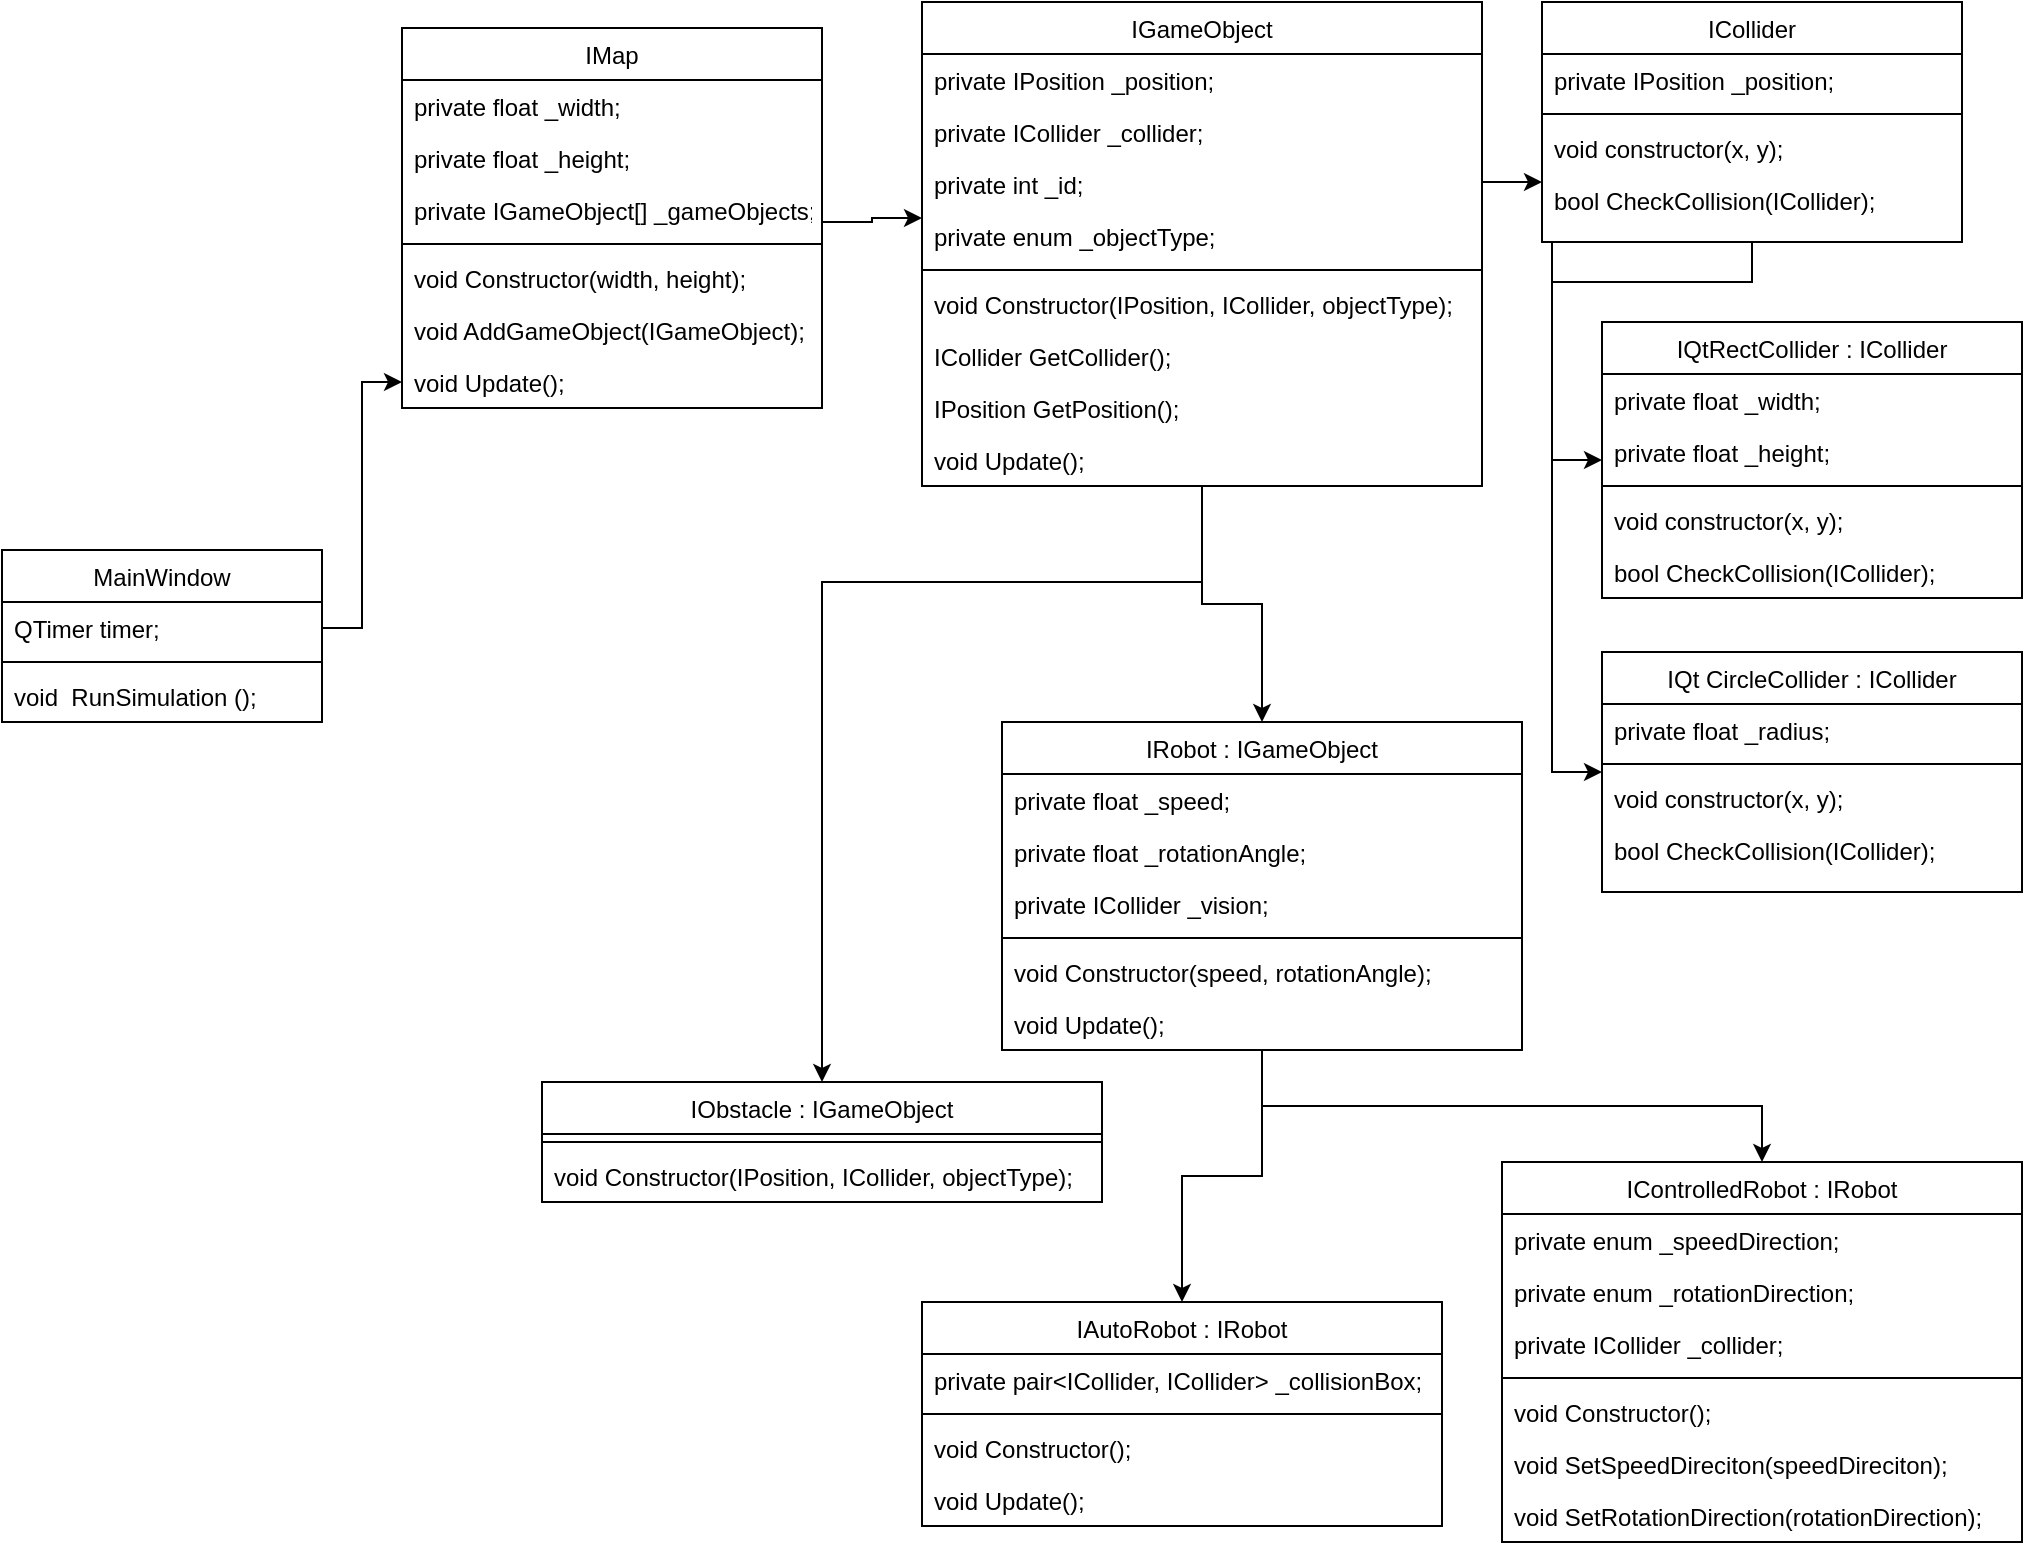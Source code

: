 <mxfile version="24.0.4" type="device">
  <diagram name="Page-1" id="LYRAevS-Rk98m6viApjT">
    <mxGraphModel dx="1302" dy="871" grid="1" gridSize="10" guides="1" tooltips="1" connect="1" arrows="1" fold="1" page="1" pageScale="1" pageWidth="1100" pageHeight="850" math="0" shadow="0">
      <root>
        <mxCell id="0" />
        <mxCell id="1" parent="0" />
        <mxCell id="ismTHr-l7mwKdAu1Qvlk-1" value="IMap" style="swimlane;fontStyle=0;align=center;verticalAlign=top;childLayout=stackLayout;horizontal=1;startSize=26;horizontalStack=0;resizeParent=1;resizeLast=0;collapsible=1;marginBottom=0;rounded=0;shadow=0;strokeWidth=1;" vertex="1" parent="1">
          <mxGeometry x="250" y="53" width="210" height="190" as="geometry">
            <mxRectangle x="550" y="140" width="160" height="26" as="alternateBounds" />
          </mxGeometry>
        </mxCell>
        <mxCell id="ismTHr-l7mwKdAu1Qvlk-2" value="private float _width;" style="text;align=left;verticalAlign=top;spacingLeft=4;spacingRight=4;overflow=hidden;rotatable=0;points=[[0,0.5],[1,0.5]];portConstraint=eastwest;rounded=0;shadow=0;html=0;" vertex="1" parent="ismTHr-l7mwKdAu1Qvlk-1">
          <mxGeometry y="26" width="210" height="26" as="geometry" />
        </mxCell>
        <mxCell id="ismTHr-l7mwKdAu1Qvlk-3" value="private float _height;" style="text;align=left;verticalAlign=top;spacingLeft=4;spacingRight=4;overflow=hidden;rotatable=0;points=[[0,0.5],[1,0.5]];portConstraint=eastwest;rounded=0;shadow=0;html=0;" vertex="1" parent="ismTHr-l7mwKdAu1Qvlk-1">
          <mxGeometry y="52" width="210" height="26" as="geometry" />
        </mxCell>
        <mxCell id="ismTHr-l7mwKdAu1Qvlk-4" value="private IGameObject[] _gameObjects;" style="text;align=left;verticalAlign=top;spacingLeft=4;spacingRight=4;overflow=hidden;rotatable=0;points=[[0,0.5],[1,0.5]];portConstraint=eastwest;" vertex="1" parent="ismTHr-l7mwKdAu1Qvlk-1">
          <mxGeometry y="78" width="210" height="26" as="geometry" />
        </mxCell>
        <mxCell id="ismTHr-l7mwKdAu1Qvlk-5" value="" style="line;html=1;strokeWidth=1;align=left;verticalAlign=middle;spacingTop=-1;spacingLeft=3;spacingRight=3;rotatable=0;labelPosition=right;points=[];portConstraint=eastwest;" vertex="1" parent="ismTHr-l7mwKdAu1Qvlk-1">
          <mxGeometry y="104" width="210" height="8" as="geometry" />
        </mxCell>
        <mxCell id="ismTHr-l7mwKdAu1Qvlk-6" value="void Constructor(width, height);" style="text;align=left;verticalAlign=top;spacingLeft=4;spacingRight=4;overflow=hidden;rotatable=0;points=[[0,0.5],[1,0.5]];portConstraint=eastwest;" vertex="1" parent="ismTHr-l7mwKdAu1Qvlk-1">
          <mxGeometry y="112" width="210" height="26" as="geometry" />
        </mxCell>
        <mxCell id="ismTHr-l7mwKdAu1Qvlk-7" value="void AddGameObject(IGameObject);" style="text;align=left;verticalAlign=top;spacingLeft=4;spacingRight=4;overflow=hidden;rotatable=0;points=[[0,0.5],[1,0.5]];portConstraint=eastwest;" vertex="1" parent="ismTHr-l7mwKdAu1Qvlk-1">
          <mxGeometry y="138" width="210" height="26" as="geometry" />
        </mxCell>
        <mxCell id="ismTHr-l7mwKdAu1Qvlk-8" value="void Update();" style="text;align=left;verticalAlign=top;spacingLeft=4;spacingRight=4;overflow=hidden;rotatable=0;points=[[0,0.5],[1,0.5]];portConstraint=eastwest;" vertex="1" parent="ismTHr-l7mwKdAu1Qvlk-1">
          <mxGeometry y="164" width="210" height="26" as="geometry" />
        </mxCell>
        <mxCell id="ismTHr-l7mwKdAu1Qvlk-24" style="edgeStyle=orthogonalEdgeStyle;rounded=0;orthogonalLoop=1;jettySize=auto;html=1;exitX=0.5;exitY=1;exitDx=0;exitDy=0;entryX=0.5;entryY=0;entryDx=0;entryDy=0;" edge="1" parent="1" source="ismTHr-l7mwKdAu1Qvlk-9" target="ismTHr-l7mwKdAu1Qvlk-76">
          <mxGeometry relative="1" as="geometry">
            <mxPoint x="390.0" y="390" as="targetPoint" />
            <Array as="points">
              <mxPoint x="650" y="330" />
              <mxPoint x="460" y="330" />
            </Array>
          </mxGeometry>
        </mxCell>
        <mxCell id="ismTHr-l7mwKdAu1Qvlk-31" style="edgeStyle=orthogonalEdgeStyle;rounded=0;orthogonalLoop=1;jettySize=auto;html=1;exitX=0.5;exitY=1;exitDx=0;exitDy=0;" edge="1" parent="1" source="ismTHr-l7mwKdAu1Qvlk-9" target="ismTHr-l7mwKdAu1Qvlk-25">
          <mxGeometry relative="1" as="geometry" />
        </mxCell>
        <mxCell id="ismTHr-l7mwKdAu1Qvlk-9" value="IGameObject" style="swimlane;fontStyle=0;align=center;verticalAlign=top;childLayout=stackLayout;horizontal=1;startSize=26;horizontalStack=0;resizeParent=1;resizeLast=0;collapsible=1;marginBottom=0;rounded=0;shadow=0;strokeWidth=1;" vertex="1" parent="1">
          <mxGeometry x="510" y="40" width="280" height="242" as="geometry">
            <mxRectangle x="550" y="140" width="160" height="26" as="alternateBounds" />
          </mxGeometry>
        </mxCell>
        <mxCell id="ismTHr-l7mwKdAu1Qvlk-10" value="private IPosition _position;" style="text;align=left;verticalAlign=top;spacingLeft=4;spacingRight=4;overflow=hidden;rotatable=0;points=[[0,0.5],[1,0.5]];portConstraint=eastwest;rounded=0;shadow=0;html=0;" vertex="1" parent="ismTHr-l7mwKdAu1Qvlk-9">
          <mxGeometry y="26" width="280" height="26" as="geometry" />
        </mxCell>
        <mxCell id="ismTHr-l7mwKdAu1Qvlk-11" value="private ICollider _collider;" style="text;align=left;verticalAlign=top;spacingLeft=4;spacingRight=4;overflow=hidden;rotatable=0;points=[[0,0.5],[1,0.5]];portConstraint=eastwest;rounded=0;shadow=0;html=0;" vertex="1" parent="ismTHr-l7mwKdAu1Qvlk-9">
          <mxGeometry y="52" width="280" height="26" as="geometry" />
        </mxCell>
        <mxCell id="ismTHr-l7mwKdAu1Qvlk-90" value="private int _id;" style="text;align=left;verticalAlign=top;spacingLeft=4;spacingRight=4;overflow=hidden;rotatable=0;points=[[0,0.5],[1,0.5]];portConstraint=eastwest;rounded=0;shadow=0;html=0;" vertex="1" parent="ismTHr-l7mwKdAu1Qvlk-9">
          <mxGeometry y="78" width="280" height="26" as="geometry" />
        </mxCell>
        <mxCell id="ismTHr-l7mwKdAu1Qvlk-12" value="private enum _objectType;" style="text;align=left;verticalAlign=top;spacingLeft=4;spacingRight=4;overflow=hidden;rotatable=0;points=[[0,0.5],[1,0.5]];portConstraint=eastwest;rounded=0;shadow=0;html=0;" vertex="1" parent="ismTHr-l7mwKdAu1Qvlk-9">
          <mxGeometry y="104" width="280" height="26" as="geometry" />
        </mxCell>
        <mxCell id="ismTHr-l7mwKdAu1Qvlk-13" value="" style="line;html=1;strokeWidth=1;align=left;verticalAlign=middle;spacingTop=-1;spacingLeft=3;spacingRight=3;rotatable=0;labelPosition=right;points=[];portConstraint=eastwest;" vertex="1" parent="ismTHr-l7mwKdAu1Qvlk-9">
          <mxGeometry y="130" width="280" height="8" as="geometry" />
        </mxCell>
        <mxCell id="ismTHr-l7mwKdAu1Qvlk-14" value="void Constructor(IPosition, ICollider, objectType);" style="text;align=left;verticalAlign=top;spacingLeft=4;spacingRight=4;overflow=hidden;rotatable=0;points=[[0,0.5],[1,0.5]];portConstraint=eastwest;" vertex="1" parent="ismTHr-l7mwKdAu1Qvlk-9">
          <mxGeometry y="138" width="280" height="26" as="geometry" />
        </mxCell>
        <mxCell id="ismTHr-l7mwKdAu1Qvlk-15" value="ICollider GetCollider();" style="text;align=left;verticalAlign=top;spacingLeft=4;spacingRight=4;overflow=hidden;rotatable=0;points=[[0,0.5],[1,0.5]];portConstraint=eastwest;" vertex="1" parent="ismTHr-l7mwKdAu1Qvlk-9">
          <mxGeometry y="164" width="280" height="26" as="geometry" />
        </mxCell>
        <mxCell id="ismTHr-l7mwKdAu1Qvlk-16" value="IPosition GetPosition();" style="text;align=left;verticalAlign=top;spacingLeft=4;spacingRight=4;overflow=hidden;rotatable=0;points=[[0,0.5],[1,0.5]];portConstraint=eastwest;" vertex="1" parent="ismTHr-l7mwKdAu1Qvlk-9">
          <mxGeometry y="190" width="280" height="26" as="geometry" />
        </mxCell>
        <mxCell id="ismTHr-l7mwKdAu1Qvlk-17" value="void Update();" style="text;align=left;verticalAlign=top;spacingLeft=4;spacingRight=4;overflow=hidden;rotatable=0;points=[[0,0.5],[1,0.5]];portConstraint=eastwest;" vertex="1" parent="ismTHr-l7mwKdAu1Qvlk-9">
          <mxGeometry y="216" width="280" height="26" as="geometry" />
        </mxCell>
        <mxCell id="ismTHr-l7mwKdAu1Qvlk-18" style="edgeStyle=orthogonalEdgeStyle;rounded=0;orthogonalLoop=1;jettySize=auto;html=1;exitX=1;exitY=0.5;exitDx=0;exitDy=0;" edge="1" parent="1" source="ismTHr-l7mwKdAu1Qvlk-4" target="ismTHr-l7mwKdAu1Qvlk-9">
          <mxGeometry relative="1" as="geometry">
            <Array as="points">
              <mxPoint x="460" y="150" />
              <mxPoint x="485" y="150" />
              <mxPoint x="485" y="148" />
            </Array>
          </mxGeometry>
        </mxCell>
        <mxCell id="ismTHr-l7mwKdAu1Qvlk-37" style="edgeStyle=orthogonalEdgeStyle;rounded=0;orthogonalLoop=1;jettySize=auto;html=1;exitX=0.5;exitY=1;exitDx=0;exitDy=0;" edge="1" parent="1" source="ismTHr-l7mwKdAu1Qvlk-25" target="ismTHr-l7mwKdAu1Qvlk-32">
          <mxGeometry relative="1" as="geometry" />
        </mxCell>
        <mxCell id="ismTHr-l7mwKdAu1Qvlk-46" style="edgeStyle=orthogonalEdgeStyle;rounded=0;orthogonalLoop=1;jettySize=auto;html=1;exitX=0.5;exitY=1;exitDx=0;exitDy=0;" edge="1" parent="1" source="ismTHr-l7mwKdAu1Qvlk-25" target="ismTHr-l7mwKdAu1Qvlk-38">
          <mxGeometry relative="1" as="geometry" />
        </mxCell>
        <mxCell id="ismTHr-l7mwKdAu1Qvlk-25" value="IRobot : IGameObject" style="swimlane;fontStyle=0;align=center;verticalAlign=top;childLayout=stackLayout;horizontal=1;startSize=26;horizontalStack=0;resizeParent=1;resizeLast=0;collapsible=1;marginBottom=0;rounded=0;shadow=0;strokeWidth=1;" vertex="1" parent="1">
          <mxGeometry x="550" y="400" width="260" height="164" as="geometry">
            <mxRectangle x="550" y="140" width="160" height="26" as="alternateBounds" />
          </mxGeometry>
        </mxCell>
        <mxCell id="ismTHr-l7mwKdAu1Qvlk-26" value="private float _speed;" style="text;align=left;verticalAlign=top;spacingLeft=4;spacingRight=4;overflow=hidden;rotatable=0;points=[[0,0.5],[1,0.5]];portConstraint=eastwest;" vertex="1" parent="ismTHr-l7mwKdAu1Qvlk-25">
          <mxGeometry y="26" width="260" height="26" as="geometry" />
        </mxCell>
        <mxCell id="ismTHr-l7mwKdAu1Qvlk-27" value="private float _rotationAngle;" style="text;align=left;verticalAlign=top;spacingLeft=4;spacingRight=4;overflow=hidden;rotatable=0;points=[[0,0.5],[1,0.5]];portConstraint=eastwest;" vertex="1" parent="ismTHr-l7mwKdAu1Qvlk-25">
          <mxGeometry y="52" width="260" height="26" as="geometry" />
        </mxCell>
        <mxCell id="ismTHr-l7mwKdAu1Qvlk-91" value="private ICollider _vision;" style="text;align=left;verticalAlign=top;spacingLeft=4;spacingRight=4;overflow=hidden;rotatable=0;points=[[0,0.5],[1,0.5]];portConstraint=eastwest;rounded=0;shadow=0;html=0;" vertex="1" parent="ismTHr-l7mwKdAu1Qvlk-25">
          <mxGeometry y="78" width="260" height="26" as="geometry" />
        </mxCell>
        <mxCell id="ismTHr-l7mwKdAu1Qvlk-28" value="" style="line;html=1;strokeWidth=1;align=left;verticalAlign=middle;spacingTop=-1;spacingLeft=3;spacingRight=3;rotatable=0;labelPosition=right;points=[];portConstraint=eastwest;" vertex="1" parent="ismTHr-l7mwKdAu1Qvlk-25">
          <mxGeometry y="104" width="260" height="8" as="geometry" />
        </mxCell>
        <mxCell id="ismTHr-l7mwKdAu1Qvlk-29" value="void Constructor(speed, rotationAngle);" style="text;align=left;verticalAlign=top;spacingLeft=4;spacingRight=4;overflow=hidden;rotatable=0;points=[[0,0.5],[1,0.5]];portConstraint=eastwest;" vertex="1" parent="ismTHr-l7mwKdAu1Qvlk-25">
          <mxGeometry y="112" width="260" height="26" as="geometry" />
        </mxCell>
        <mxCell id="ismTHr-l7mwKdAu1Qvlk-30" value="void Update();" style="text;align=left;verticalAlign=top;spacingLeft=4;spacingRight=4;overflow=hidden;rotatable=0;points=[[0,0.5],[1,0.5]];portConstraint=eastwest;" vertex="1" parent="ismTHr-l7mwKdAu1Qvlk-25">
          <mxGeometry y="138" width="260" height="26" as="geometry" />
        </mxCell>
        <mxCell id="ismTHr-l7mwKdAu1Qvlk-32" value="IAutoRobot : IRobot" style="swimlane;fontStyle=0;align=center;verticalAlign=top;childLayout=stackLayout;horizontal=1;startSize=26;horizontalStack=0;resizeParent=1;resizeLast=0;collapsible=1;marginBottom=0;rounded=0;shadow=0;strokeWidth=1;" vertex="1" parent="1">
          <mxGeometry x="510" y="690" width="260" height="112" as="geometry">
            <mxRectangle x="550" y="140" width="160" height="26" as="alternateBounds" />
          </mxGeometry>
        </mxCell>
        <mxCell id="ismTHr-l7mwKdAu1Qvlk-33" value="private pair&lt;ICollider, ICollider&gt; _collisionBox;" style="text;align=left;verticalAlign=top;spacingLeft=4;spacingRight=4;overflow=hidden;rotatable=0;points=[[0,0.5],[1,0.5]];portConstraint=eastwest;rounded=0;shadow=0;html=0;" vertex="1" parent="ismTHr-l7mwKdAu1Qvlk-32">
          <mxGeometry y="26" width="260" height="26" as="geometry" />
        </mxCell>
        <mxCell id="ismTHr-l7mwKdAu1Qvlk-34" value="" style="line;html=1;strokeWidth=1;align=left;verticalAlign=middle;spacingTop=-1;spacingLeft=3;spacingRight=3;rotatable=0;labelPosition=right;points=[];portConstraint=eastwest;" vertex="1" parent="ismTHr-l7mwKdAu1Qvlk-32">
          <mxGeometry y="52" width="260" height="8" as="geometry" />
        </mxCell>
        <mxCell id="ismTHr-l7mwKdAu1Qvlk-35" value="void Constructor();" style="text;align=left;verticalAlign=top;spacingLeft=4;spacingRight=4;overflow=hidden;rotatable=0;points=[[0,0.5],[1,0.5]];portConstraint=eastwest;" vertex="1" parent="ismTHr-l7mwKdAu1Qvlk-32">
          <mxGeometry y="60" width="260" height="26" as="geometry" />
        </mxCell>
        <mxCell id="ismTHr-l7mwKdAu1Qvlk-36" value="void Update();" style="text;align=left;verticalAlign=top;spacingLeft=4;spacingRight=4;overflow=hidden;rotatable=0;points=[[0,0.5],[1,0.5]];portConstraint=eastwest;" vertex="1" parent="ismTHr-l7mwKdAu1Qvlk-32">
          <mxGeometry y="86" width="260" height="26" as="geometry" />
        </mxCell>
        <mxCell id="ismTHr-l7mwKdAu1Qvlk-38" value="IControlledRobot : IRobot" style="swimlane;fontStyle=0;align=center;verticalAlign=top;childLayout=stackLayout;horizontal=1;startSize=26;horizontalStack=0;resizeParent=1;resizeLast=0;collapsible=1;marginBottom=0;rounded=0;shadow=0;strokeWidth=1;" vertex="1" parent="1">
          <mxGeometry x="800" y="620" width="260" height="190" as="geometry">
            <mxRectangle x="550" y="140" width="160" height="26" as="alternateBounds" />
          </mxGeometry>
        </mxCell>
        <mxCell id="ismTHr-l7mwKdAu1Qvlk-39" value="private enum _speedDirection;" style="text;align=left;verticalAlign=top;spacingLeft=4;spacingRight=4;overflow=hidden;rotatable=0;points=[[0,0.5],[1,0.5]];portConstraint=eastwest;rounded=0;shadow=0;html=0;" vertex="1" parent="ismTHr-l7mwKdAu1Qvlk-38">
          <mxGeometry y="26" width="260" height="26" as="geometry" />
        </mxCell>
        <mxCell id="ismTHr-l7mwKdAu1Qvlk-40" value="private enum _rotationDirection;" style="text;align=left;verticalAlign=top;spacingLeft=4;spacingRight=4;overflow=hidden;rotatable=0;points=[[0,0.5],[1,0.5]];portConstraint=eastwest;rounded=0;shadow=0;html=0;" vertex="1" parent="ismTHr-l7mwKdAu1Qvlk-38">
          <mxGeometry y="52" width="260" height="26" as="geometry" />
        </mxCell>
        <mxCell id="ismTHr-l7mwKdAu1Qvlk-41" value="private ICollider _collider;" style="text;align=left;verticalAlign=top;spacingLeft=4;spacingRight=4;overflow=hidden;rotatable=0;points=[[0,0.5],[1,0.5]];portConstraint=eastwest;rounded=0;shadow=0;html=0;" vertex="1" parent="ismTHr-l7mwKdAu1Qvlk-38">
          <mxGeometry y="78" width="260" height="26" as="geometry" />
        </mxCell>
        <mxCell id="ismTHr-l7mwKdAu1Qvlk-42" value="" style="line;html=1;strokeWidth=1;align=left;verticalAlign=middle;spacingTop=-1;spacingLeft=3;spacingRight=3;rotatable=0;labelPosition=right;points=[];portConstraint=eastwest;" vertex="1" parent="ismTHr-l7mwKdAu1Qvlk-38">
          <mxGeometry y="104" width="260" height="8" as="geometry" />
        </mxCell>
        <mxCell id="ismTHr-l7mwKdAu1Qvlk-43" value="void Constructor();" style="text;align=left;verticalAlign=top;spacingLeft=4;spacingRight=4;overflow=hidden;rotatable=0;points=[[0,0.5],[1,0.5]];portConstraint=eastwest;" vertex="1" parent="ismTHr-l7mwKdAu1Qvlk-38">
          <mxGeometry y="112" width="260" height="26" as="geometry" />
        </mxCell>
        <mxCell id="ismTHr-l7mwKdAu1Qvlk-44" value="void SetSpeedDireciton(speedDireciton);" style="text;align=left;verticalAlign=top;spacingLeft=4;spacingRight=4;overflow=hidden;rotatable=0;points=[[0,0.5],[1,0.5]];portConstraint=eastwest;" vertex="1" parent="ismTHr-l7mwKdAu1Qvlk-38">
          <mxGeometry y="138" width="260" height="26" as="geometry" />
        </mxCell>
        <mxCell id="ismTHr-l7mwKdAu1Qvlk-45" value="void SetRotationDirection(rotationDirection);" style="text;align=left;verticalAlign=top;spacingLeft=4;spacingRight=4;overflow=hidden;rotatable=0;points=[[0,0.5],[1,0.5]];portConstraint=eastwest;" vertex="1" parent="ismTHr-l7mwKdAu1Qvlk-38">
          <mxGeometry y="164" width="260" height="26" as="geometry" />
        </mxCell>
        <mxCell id="ismTHr-l7mwKdAu1Qvlk-57" style="edgeStyle=orthogonalEdgeStyle;rounded=0;orthogonalLoop=1;jettySize=auto;html=1;exitX=1;exitY=0.5;exitDx=0;exitDy=0;" edge="1" parent="1" source="ismTHr-l7mwKdAu1Qvlk-15" target="ismTHr-l7mwKdAu1Qvlk-58">
          <mxGeometry relative="1" as="geometry">
            <mxPoint x="720.0" y="144" as="targetPoint" />
            <Array as="points">
              <mxPoint x="790" y="130" />
            </Array>
          </mxGeometry>
        </mxCell>
        <mxCell id="ismTHr-l7mwKdAu1Qvlk-74" style="edgeStyle=orthogonalEdgeStyle;rounded=0;orthogonalLoop=1;jettySize=auto;html=1;exitX=0.5;exitY=1;exitDx=0;exitDy=0;" edge="1" parent="1" source="ismTHr-l7mwKdAu1Qvlk-58" target="ismTHr-l7mwKdAu1Qvlk-63">
          <mxGeometry relative="1" as="geometry">
            <Array as="points">
              <mxPoint x="825" y="269" />
            </Array>
          </mxGeometry>
        </mxCell>
        <mxCell id="ismTHr-l7mwKdAu1Qvlk-75" style="edgeStyle=orthogonalEdgeStyle;rounded=0;orthogonalLoop=1;jettySize=auto;html=1;exitX=0.5;exitY=1;exitDx=0;exitDy=0;" edge="1" parent="1" source="ismTHr-l7mwKdAu1Qvlk-58" target="ismTHr-l7mwKdAu1Qvlk-69">
          <mxGeometry relative="1" as="geometry">
            <Array as="points">
              <mxPoint x="925" y="180" />
              <mxPoint x="825" y="180" />
              <mxPoint x="825" y="425" />
            </Array>
          </mxGeometry>
        </mxCell>
        <mxCell id="ismTHr-l7mwKdAu1Qvlk-58" value="ICollider" style="swimlane;fontStyle=0;align=center;verticalAlign=top;childLayout=stackLayout;horizontal=1;startSize=26;horizontalStack=0;resizeParent=1;resizeLast=0;collapsible=1;marginBottom=0;rounded=0;shadow=0;strokeWidth=1;" vertex="1" parent="1">
          <mxGeometry x="820" y="40" width="210" height="120" as="geometry">
            <mxRectangle x="550" y="140" width="160" height="26" as="alternateBounds" />
          </mxGeometry>
        </mxCell>
        <mxCell id="ismTHr-l7mwKdAu1Qvlk-59" value="private IPosition _position;" style="text;align=left;verticalAlign=top;spacingLeft=4;spacingRight=4;overflow=hidden;rotatable=0;points=[[0,0.5],[1,0.5]];portConstraint=eastwest;rounded=0;shadow=0;html=0;" vertex="1" parent="ismTHr-l7mwKdAu1Qvlk-58">
          <mxGeometry y="26" width="210" height="26" as="geometry" />
        </mxCell>
        <mxCell id="ismTHr-l7mwKdAu1Qvlk-60" value="" style="line;html=1;strokeWidth=1;align=left;verticalAlign=middle;spacingTop=-1;spacingLeft=3;spacingRight=3;rotatable=0;labelPosition=right;points=[];portConstraint=eastwest;" vertex="1" parent="ismTHr-l7mwKdAu1Qvlk-58">
          <mxGeometry y="52" width="210" height="8" as="geometry" />
        </mxCell>
        <mxCell id="ismTHr-l7mwKdAu1Qvlk-61" value="void constructor(x, y);" style="text;align=left;verticalAlign=top;spacingLeft=4;spacingRight=4;overflow=hidden;rotatable=0;points=[[0,0.5],[1,0.5]];portConstraint=eastwest;" vertex="1" parent="ismTHr-l7mwKdAu1Qvlk-58">
          <mxGeometry y="60" width="210" height="26" as="geometry" />
        </mxCell>
        <mxCell id="ismTHr-l7mwKdAu1Qvlk-62" value="bool CheckCollision(ICollider);" style="text;align=left;verticalAlign=top;spacingLeft=4;spacingRight=4;overflow=hidden;rotatable=0;points=[[0,0.5],[1,0.5]];portConstraint=eastwest;" vertex="1" parent="ismTHr-l7mwKdAu1Qvlk-58">
          <mxGeometry y="86" width="210" height="26" as="geometry" />
        </mxCell>
        <mxCell id="ismTHr-l7mwKdAu1Qvlk-63" value="IQtRectCollider : ICollider" style="swimlane;fontStyle=0;align=center;verticalAlign=top;childLayout=stackLayout;horizontal=1;startSize=26;horizontalStack=0;resizeParent=1;resizeLast=0;collapsible=1;marginBottom=0;rounded=0;shadow=0;strokeWidth=1;" vertex="1" parent="1">
          <mxGeometry x="850" y="200" width="210" height="138" as="geometry">
            <mxRectangle x="550" y="140" width="160" height="26" as="alternateBounds" />
          </mxGeometry>
        </mxCell>
        <mxCell id="ismTHr-l7mwKdAu1Qvlk-64" value="private float _width;" style="text;align=left;verticalAlign=top;spacingLeft=4;spacingRight=4;overflow=hidden;rotatable=0;points=[[0,0.5],[1,0.5]];portConstraint=eastwest;rounded=0;shadow=0;html=0;" vertex="1" parent="ismTHr-l7mwKdAu1Qvlk-63">
          <mxGeometry y="26" width="210" height="26" as="geometry" />
        </mxCell>
        <mxCell id="ismTHr-l7mwKdAu1Qvlk-65" value="private float _height;" style="text;align=left;verticalAlign=top;spacingLeft=4;spacingRight=4;overflow=hidden;rotatable=0;points=[[0,0.5],[1,0.5]];portConstraint=eastwest;rounded=0;shadow=0;html=0;" vertex="1" parent="ismTHr-l7mwKdAu1Qvlk-63">
          <mxGeometry y="52" width="210" height="26" as="geometry" />
        </mxCell>
        <mxCell id="ismTHr-l7mwKdAu1Qvlk-66" value="" style="line;html=1;strokeWidth=1;align=left;verticalAlign=middle;spacingTop=-1;spacingLeft=3;spacingRight=3;rotatable=0;labelPosition=right;points=[];portConstraint=eastwest;" vertex="1" parent="ismTHr-l7mwKdAu1Qvlk-63">
          <mxGeometry y="78" width="210" height="8" as="geometry" />
        </mxCell>
        <mxCell id="ismTHr-l7mwKdAu1Qvlk-67" value="void constructor(x, y);" style="text;align=left;verticalAlign=top;spacingLeft=4;spacingRight=4;overflow=hidden;rotatable=0;points=[[0,0.5],[1,0.5]];portConstraint=eastwest;" vertex="1" parent="ismTHr-l7mwKdAu1Qvlk-63">
          <mxGeometry y="86" width="210" height="26" as="geometry" />
        </mxCell>
        <mxCell id="ismTHr-l7mwKdAu1Qvlk-68" value="bool CheckCollision(ICollider);" style="text;align=left;verticalAlign=top;spacingLeft=4;spacingRight=4;overflow=hidden;rotatable=0;points=[[0,0.5],[1,0.5]];portConstraint=eastwest;" vertex="1" parent="ismTHr-l7mwKdAu1Qvlk-63">
          <mxGeometry y="112" width="210" height="26" as="geometry" />
        </mxCell>
        <mxCell id="ismTHr-l7mwKdAu1Qvlk-69" value="IQt CircleCollider : ICollider" style="swimlane;fontStyle=0;align=center;verticalAlign=top;childLayout=stackLayout;horizontal=1;startSize=26;horizontalStack=0;resizeParent=1;resizeLast=0;collapsible=1;marginBottom=0;rounded=0;shadow=0;strokeWidth=1;" vertex="1" parent="1">
          <mxGeometry x="850" y="365" width="210" height="120" as="geometry">
            <mxRectangle x="550" y="140" width="160" height="26" as="alternateBounds" />
          </mxGeometry>
        </mxCell>
        <mxCell id="ismTHr-l7mwKdAu1Qvlk-70" value="private float _radius;" style="text;align=left;verticalAlign=top;spacingLeft=4;spacingRight=4;overflow=hidden;rotatable=0;points=[[0,0.5],[1,0.5]];portConstraint=eastwest;rounded=0;shadow=0;html=0;" vertex="1" parent="ismTHr-l7mwKdAu1Qvlk-69">
          <mxGeometry y="26" width="210" height="26" as="geometry" />
        </mxCell>
        <mxCell id="ismTHr-l7mwKdAu1Qvlk-71" value="" style="line;html=1;strokeWidth=1;align=left;verticalAlign=middle;spacingTop=-1;spacingLeft=3;spacingRight=3;rotatable=0;labelPosition=right;points=[];portConstraint=eastwest;" vertex="1" parent="ismTHr-l7mwKdAu1Qvlk-69">
          <mxGeometry y="52" width="210" height="8" as="geometry" />
        </mxCell>
        <mxCell id="ismTHr-l7mwKdAu1Qvlk-72" value="void constructor(x, y);" style="text;align=left;verticalAlign=top;spacingLeft=4;spacingRight=4;overflow=hidden;rotatable=0;points=[[0,0.5],[1,0.5]];portConstraint=eastwest;" vertex="1" parent="ismTHr-l7mwKdAu1Qvlk-69">
          <mxGeometry y="60" width="210" height="26" as="geometry" />
        </mxCell>
        <mxCell id="ismTHr-l7mwKdAu1Qvlk-73" value="bool CheckCollision(ICollider);" style="text;align=left;verticalAlign=top;spacingLeft=4;spacingRight=4;overflow=hidden;rotatable=0;points=[[0,0.5],[1,0.5]];portConstraint=eastwest;" vertex="1" parent="ismTHr-l7mwKdAu1Qvlk-69">
          <mxGeometry y="86" width="210" height="26" as="geometry" />
        </mxCell>
        <mxCell id="ismTHr-l7mwKdAu1Qvlk-76" value="IObstacle : IGameObject" style="swimlane;fontStyle=0;align=center;verticalAlign=top;childLayout=stackLayout;horizontal=1;startSize=26;horizontalStack=0;resizeParent=1;resizeLast=0;collapsible=1;marginBottom=0;rounded=0;shadow=0;strokeWidth=1;" vertex="1" parent="1">
          <mxGeometry x="320" y="580" width="280" height="60" as="geometry">
            <mxRectangle x="550" y="140" width="160" height="26" as="alternateBounds" />
          </mxGeometry>
        </mxCell>
        <mxCell id="ismTHr-l7mwKdAu1Qvlk-77" value="" style="line;html=1;strokeWidth=1;align=left;verticalAlign=middle;spacingTop=-1;spacingLeft=3;spacingRight=3;rotatable=0;labelPosition=right;points=[];portConstraint=eastwest;" vertex="1" parent="ismTHr-l7mwKdAu1Qvlk-76">
          <mxGeometry y="26" width="280" height="8" as="geometry" />
        </mxCell>
        <mxCell id="ismTHr-l7mwKdAu1Qvlk-78" value="void Constructor(IPosition, ICollider, objectType);" style="text;align=left;verticalAlign=top;spacingLeft=4;spacingRight=4;overflow=hidden;rotatable=0;points=[[0,0.5],[1,0.5]];portConstraint=eastwest;" vertex="1" parent="ismTHr-l7mwKdAu1Qvlk-76">
          <mxGeometry y="34" width="280" height="26" as="geometry" />
        </mxCell>
        <mxCell id="ismTHr-l7mwKdAu1Qvlk-83" value="MainWindow" style="swimlane;fontStyle=0;align=center;verticalAlign=top;childLayout=stackLayout;horizontal=1;startSize=26;horizontalStack=0;resizeParent=1;resizeLast=0;collapsible=1;marginBottom=0;rounded=0;shadow=0;strokeWidth=1;" vertex="1" parent="1">
          <mxGeometry x="50" y="314" width="160" height="86" as="geometry">
            <mxRectangle x="550" y="140" width="160" height="26" as="alternateBounds" />
          </mxGeometry>
        </mxCell>
        <mxCell id="ismTHr-l7mwKdAu1Qvlk-84" value="QTimer timer;" style="text;align=left;verticalAlign=top;spacingLeft=4;spacingRight=4;overflow=hidden;rotatable=0;points=[[0,0.5],[1,0.5]];portConstraint=eastwest;" vertex="1" parent="ismTHr-l7mwKdAu1Qvlk-83">
          <mxGeometry y="26" width="160" height="26" as="geometry" />
        </mxCell>
        <mxCell id="ismTHr-l7mwKdAu1Qvlk-86" value="" style="line;html=1;strokeWidth=1;align=left;verticalAlign=middle;spacingTop=-1;spacingLeft=3;spacingRight=3;rotatable=0;labelPosition=right;points=[];portConstraint=eastwest;" vertex="1" parent="ismTHr-l7mwKdAu1Qvlk-83">
          <mxGeometry y="52" width="160" height="8" as="geometry" />
        </mxCell>
        <mxCell id="ismTHr-l7mwKdAu1Qvlk-87" value="void  RunSimulation ();" style="text;align=left;verticalAlign=top;spacingLeft=4;spacingRight=4;overflow=hidden;rotatable=0;points=[[0,0.5],[1,0.5]];portConstraint=eastwest;" vertex="1" parent="ismTHr-l7mwKdAu1Qvlk-83">
          <mxGeometry y="60" width="160" height="26" as="geometry" />
        </mxCell>
        <mxCell id="ismTHr-l7mwKdAu1Qvlk-89" style="edgeStyle=orthogonalEdgeStyle;rounded=0;orthogonalLoop=1;jettySize=auto;html=1;exitX=1;exitY=0.5;exitDx=0;exitDy=0;entryX=0;entryY=0.5;entryDx=0;entryDy=0;" edge="1" parent="1" source="ismTHr-l7mwKdAu1Qvlk-84" target="ismTHr-l7mwKdAu1Qvlk-8">
          <mxGeometry relative="1" as="geometry" />
        </mxCell>
      </root>
    </mxGraphModel>
  </diagram>
</mxfile>
